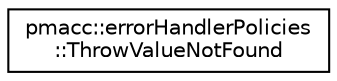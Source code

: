 digraph "Graphical Class Hierarchy"
{
 // LATEX_PDF_SIZE
  edge [fontname="Helvetica",fontsize="10",labelfontname="Helvetica",labelfontsize="10"];
  node [fontname="Helvetica",fontsize="10",shape=record];
  rankdir="LR";
  Node0 [label="pmacc::errorHandlerPolicies\l::ThrowValueNotFound",height=0.2,width=0.4,color="black", fillcolor="white", style="filled",URL="$structpmacc_1_1error_handler_policies_1_1_throw_value_not_found.html",tooltip="Throws an assertion that the value was not found in the sequence Binary meta function that takes any ..."];
}
